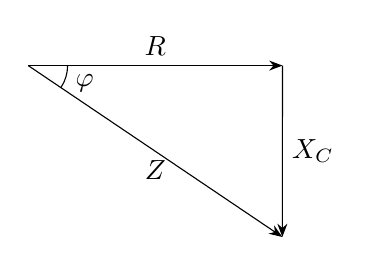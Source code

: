 \begin{tikzpicture}
	\coordinate (A) at (0,0);
	\coordinate (B) at (xyz polar cs: angle = -34, radius = 3.893);
	\coordinate (C) at (3.229,0);
	
	\draw[-Stealth] (A) -- node [below] {$Z$} (B);
	\draw[-Stealth] (A) -- node [above] {$R$} (C);
	\draw[-Stealth] (C) -- node [right] {$X_C$} (B);
			  % -- node [right] {$X_K$} (C)
			  % -- node [below] {$R$} (A);
	
	\pic ["$\varphi$", draw, angle eccentricity = 1.5] {angle = B--A--C};
\end{tikzpicture}